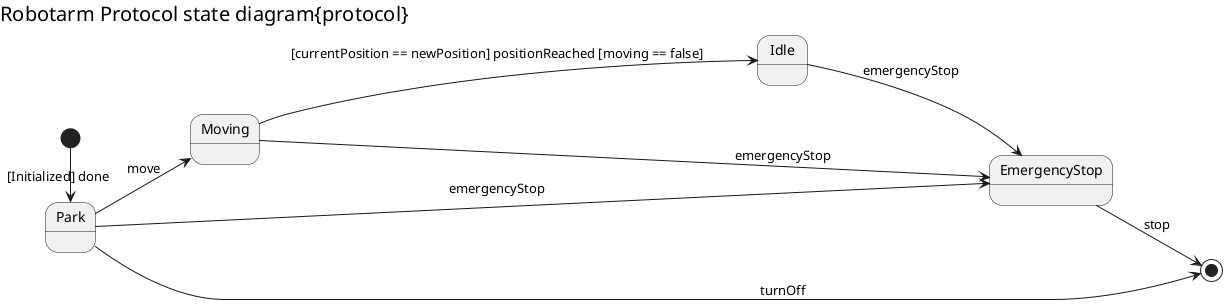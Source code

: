 @startuml protocolStateMachine

left header
<font size=20 color=black>Robotarm Protocol state diagram{protocol} </font>
endheader

left to right direction
State Moving
State Idle
State Park
State EmergencyStop

[*]-> Park : [Initialized] done
Park --> Moving : move
Moving --> Idle : [currentPosition == newPosition] positionReached [moving == false]

Park --> EmergencyStop : emergencyStop
Moving --> EmergencyStop : emergencyStop
Idle --> EmergencyStop : emergencyStop

Park --> [*] :  turnOff
EmergencyStop --> [*] : stop
@enduml